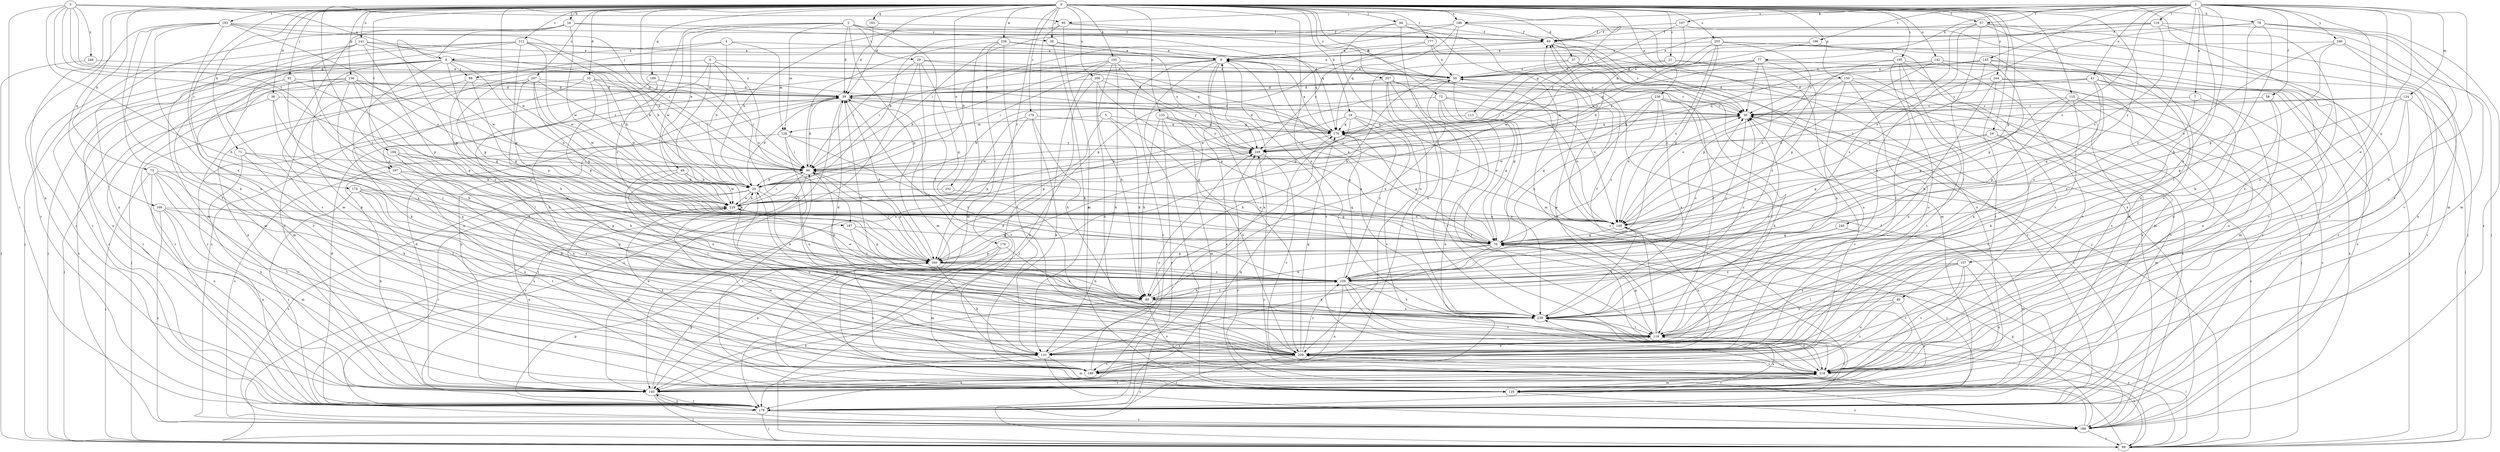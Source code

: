 strict digraph  {
0;
1;
2;
3;
4;
5;
6;
7;
8;
9;
16;
18;
20;
21;
24;
26;
29;
30;
33;
36;
37;
39;
41;
46;
49;
50;
57;
58;
60;
70;
71;
72;
73;
76;
77;
80;
90;
92;
94;
95;
98;
99;
105;
107;
110;
113;
115;
118;
119;
124;
128;
129;
133;
140;
141;
142;
145;
149;
150;
156;
157;
160;
163;
166;
169;
170;
174;
176;
177;
178;
179;
186;
187;
188;
193;
194;
195;
196;
197;
199;
203;
206;
207;
209;
212;
218;
226;
229;
232;
238;
239;
240;
244;
246;
248;
249;
257;
259;
0 -> 16  [label=b];
0 -> 18  [label=b];
0 -> 21  [label=c];
0 -> 24  [label=c];
0 -> 26  [label=c];
0 -> 33  [label=d];
0 -> 36  [label=d];
0 -> 37  [label=d];
0 -> 39  [label=d];
0 -> 57  [label=f];
0 -> 70  [label=g];
0 -> 71  [label=h];
0 -> 72  [label=h];
0 -> 73  [label=h];
0 -> 76  [label=h];
0 -> 90  [label=i];
0 -> 92  [label=j];
0 -> 94  [label=j];
0 -> 105  [label=k];
0 -> 113  [label=l];
0 -> 115  [label=l];
0 -> 133  [label=n];
0 -> 140  [label=n];
0 -> 141  [label=o];
0 -> 142  [label=o];
0 -> 150  [label=p];
0 -> 156  [label=p];
0 -> 163  [label=q];
0 -> 166  [label=q];
0 -> 169  [label=q];
0 -> 174  [label=r];
0 -> 176  [label=r];
0 -> 177  [label=r];
0 -> 178  [label=r];
0 -> 186  [label=s];
0 -> 193  [label=t];
0 -> 194  [label=t];
0 -> 195  [label=t];
0 -> 203  [label=u];
0 -> 206  [label=u];
0 -> 207  [label=u];
0 -> 212  [label=v];
0 -> 218  [label=v];
0 -> 226  [label=w];
0 -> 229  [label=w];
0 -> 232  [label=x];
0 -> 238  [label=x];
0 -> 239  [label=x];
0 -> 240  [label=y];
0 -> 244  [label=y];
0 -> 257  [label=z];
0 -> 259  [label=z];
1 -> 7  [label=a];
1 -> 41  [label=e];
1 -> 46  [label=e];
1 -> 57  [label=f];
1 -> 58  [label=f];
1 -> 77  [label=h];
1 -> 80  [label=h];
1 -> 95  [label=j];
1 -> 107  [label=k];
1 -> 110  [label=k];
1 -> 118  [label=l];
1 -> 124  [label=m];
1 -> 145  [label=o];
1 -> 149  [label=o];
1 -> 157  [label=p];
1 -> 186  [label=s];
1 -> 196  [label=t];
1 -> 209  [label=u];
1 -> 239  [label=x];
1 -> 246  [label=y];
1 -> 259  [label=z];
2 -> 26  [label=c];
2 -> 29  [label=c];
2 -> 30  [label=c];
2 -> 39  [label=d];
2 -> 49  [label=e];
2 -> 119  [label=l];
2 -> 128  [label=m];
2 -> 160  [label=p];
2 -> 229  [label=w];
2 -> 259  [label=z];
3 -> 8  [label=a];
3 -> 80  [label=h];
3 -> 95  [label=j];
3 -> 170  [label=q];
3 -> 179  [label=r];
3 -> 187  [label=s];
3 -> 197  [label=t];
3 -> 248  [label=y];
3 -> 249  [label=y];
4 -> 8  [label=a];
4 -> 9  [label=a];
4 -> 20  [label=b];
4 -> 98  [label=j];
4 -> 128  [label=m];
5 -> 70  [label=g];
5 -> 80  [label=h];
5 -> 128  [label=m];
5 -> 160  [label=p];
5 -> 170  [label=q];
6 -> 50  [label=e];
6 -> 110  [label=k];
6 -> 119  [label=l];
6 -> 140  [label=n];
6 -> 187  [label=s];
6 -> 188  [label=s];
6 -> 209  [label=u];
7 -> 30  [label=c];
7 -> 179  [label=r];
7 -> 259  [label=z];
8 -> 20  [label=b];
8 -> 30  [label=c];
8 -> 70  [label=g];
8 -> 98  [label=j];
8 -> 99  [label=j];
8 -> 110  [label=k];
8 -> 119  [label=l];
8 -> 129  [label=m];
8 -> 140  [label=n];
8 -> 149  [label=o];
8 -> 170  [label=q];
9 -> 50  [label=e];
9 -> 90  [label=i];
9 -> 99  [label=j];
9 -> 179  [label=r];
9 -> 188  [label=s];
9 -> 197  [label=t];
9 -> 209  [label=u];
9 -> 218  [label=v];
16 -> 60  [label=f];
16 -> 129  [label=m];
16 -> 140  [label=n];
16 -> 160  [label=p];
16 -> 170  [label=q];
16 -> 229  [label=w];
18 -> 80  [label=h];
18 -> 149  [label=o];
18 -> 170  [label=q];
18 -> 218  [label=v];
18 -> 229  [label=w];
18 -> 259  [label=z];
20 -> 39  [label=d];
20 -> 80  [label=h];
20 -> 179  [label=r];
20 -> 188  [label=s];
20 -> 209  [label=u];
20 -> 229  [label=w];
21 -> 50  [label=e];
21 -> 90  [label=i];
21 -> 179  [label=r];
21 -> 209  [label=u];
24 -> 70  [label=g];
24 -> 129  [label=m];
24 -> 209  [label=u];
24 -> 249  [label=y];
26 -> 9  [label=a];
26 -> 110  [label=k];
26 -> 249  [label=y];
29 -> 50  [label=e];
29 -> 70  [label=g];
29 -> 90  [label=i];
29 -> 99  [label=j];
29 -> 129  [label=m];
29 -> 149  [label=o];
30 -> 170  [label=q];
30 -> 229  [label=w];
30 -> 259  [label=z];
33 -> 39  [label=d];
33 -> 90  [label=i];
33 -> 99  [label=j];
33 -> 110  [label=k];
33 -> 160  [label=p];
33 -> 229  [label=w];
36 -> 30  [label=c];
36 -> 80  [label=h];
36 -> 99  [label=j];
36 -> 209  [label=u];
37 -> 50  [label=e];
37 -> 119  [label=l];
37 -> 160  [label=p];
37 -> 179  [label=r];
39 -> 30  [label=c];
39 -> 140  [label=n];
39 -> 188  [label=s];
39 -> 218  [label=v];
41 -> 30  [label=c];
41 -> 39  [label=d];
41 -> 70  [label=g];
41 -> 170  [label=q];
41 -> 188  [label=s];
41 -> 209  [label=u];
41 -> 259  [label=z];
46 -> 140  [label=n];
46 -> 199  [label=t];
46 -> 209  [label=u];
46 -> 239  [label=x];
49 -> 20  [label=b];
49 -> 119  [label=l];
49 -> 229  [label=w];
49 -> 239  [label=x];
50 -> 39  [label=d];
50 -> 70  [label=g];
50 -> 188  [label=s];
50 -> 229  [label=w];
57 -> 60  [label=f];
57 -> 99  [label=j];
57 -> 119  [label=l];
57 -> 179  [label=r];
57 -> 218  [label=v];
57 -> 239  [label=x];
57 -> 259  [label=z];
58 -> 30  [label=c];
58 -> 209  [label=u];
58 -> 239  [label=x];
60 -> 9  [label=a];
60 -> 30  [label=c];
60 -> 99  [label=j];
60 -> 129  [label=m];
60 -> 160  [label=p];
70 -> 9  [label=a];
70 -> 30  [label=c];
70 -> 80  [label=h];
70 -> 110  [label=k];
70 -> 160  [label=p];
71 -> 90  [label=i];
71 -> 110  [label=k];
71 -> 140  [label=n];
71 -> 259  [label=z];
72 -> 20  [label=b];
72 -> 30  [label=c];
72 -> 70  [label=g];
72 -> 140  [label=n];
72 -> 149  [label=o];
72 -> 218  [label=v];
73 -> 20  [label=b];
73 -> 99  [label=j];
73 -> 119  [label=l];
73 -> 140  [label=n];
73 -> 199  [label=t];
73 -> 218  [label=v];
76 -> 60  [label=f];
76 -> 110  [label=k];
76 -> 119  [label=l];
76 -> 129  [label=m];
76 -> 149  [label=o];
76 -> 188  [label=s];
76 -> 218  [label=v];
77 -> 30  [label=c];
77 -> 50  [label=e];
77 -> 70  [label=g];
77 -> 149  [label=o];
77 -> 170  [label=q];
77 -> 179  [label=r];
77 -> 249  [label=y];
80 -> 30  [label=c];
80 -> 39  [label=d];
80 -> 50  [label=e];
80 -> 140  [label=n];
80 -> 218  [label=v];
80 -> 239  [label=x];
80 -> 259  [label=z];
90 -> 20  [label=b];
90 -> 30  [label=c];
90 -> 39  [label=d];
90 -> 80  [label=h];
90 -> 140  [label=n];
90 -> 160  [label=p];
90 -> 179  [label=r];
92 -> 39  [label=d];
92 -> 160  [label=p];
92 -> 179  [label=r];
92 -> 199  [label=t];
92 -> 239  [label=x];
94 -> 20  [label=b];
94 -> 60  [label=f];
94 -> 129  [label=m];
94 -> 188  [label=s];
94 -> 209  [label=u];
94 -> 239  [label=x];
95 -> 20  [label=b];
95 -> 60  [label=f];
95 -> 129  [label=m];
95 -> 149  [label=o];
95 -> 179  [label=r];
98 -> 39  [label=d];
98 -> 70  [label=g];
98 -> 140  [label=n];
98 -> 259  [label=z];
99 -> 30  [label=c];
99 -> 119  [label=l];
99 -> 209  [label=u];
99 -> 239  [label=x];
99 -> 249  [label=y];
105 -> 20  [label=b];
105 -> 50  [label=e];
105 -> 80  [label=h];
105 -> 90  [label=i];
105 -> 99  [label=j];
105 -> 110  [label=k];
105 -> 249  [label=y];
107 -> 60  [label=f];
107 -> 129  [label=m];
107 -> 170  [label=q];
107 -> 249  [label=y];
110 -> 9  [label=a];
110 -> 119  [label=l];
110 -> 129  [label=m];
110 -> 179  [label=r];
110 -> 188  [label=s];
113 -> 170  [label=q];
113 -> 239  [label=x];
115 -> 30  [label=c];
115 -> 70  [label=g];
115 -> 110  [label=k];
115 -> 160  [label=p];
115 -> 188  [label=s];
115 -> 218  [label=v];
118 -> 50  [label=e];
118 -> 60  [label=f];
118 -> 99  [label=j];
118 -> 119  [label=l];
118 -> 149  [label=o];
118 -> 170  [label=q];
119 -> 50  [label=e];
119 -> 60  [label=f];
119 -> 70  [label=g];
119 -> 110  [label=k];
119 -> 209  [label=u];
124 -> 30  [label=c];
124 -> 70  [label=g];
124 -> 90  [label=i];
124 -> 99  [label=j];
124 -> 119  [label=l];
124 -> 218  [label=v];
128 -> 90  [label=i];
128 -> 188  [label=s];
128 -> 209  [label=u];
128 -> 249  [label=y];
128 -> 259  [label=z];
129 -> 90  [label=i];
129 -> 119  [label=l];
129 -> 188  [label=s];
129 -> 218  [label=v];
133 -> 70  [label=g];
133 -> 80  [label=h];
133 -> 129  [label=m];
133 -> 170  [label=q];
133 -> 179  [label=r];
133 -> 209  [label=u];
133 -> 249  [label=y];
140 -> 39  [label=d];
140 -> 60  [label=f];
140 -> 99  [label=j];
140 -> 160  [label=p];
140 -> 179  [label=r];
140 -> 188  [label=s];
140 -> 218  [label=v];
141 -> 9  [label=a];
141 -> 20  [label=b];
141 -> 129  [label=m];
141 -> 160  [label=p];
141 -> 179  [label=r];
141 -> 229  [label=w];
141 -> 259  [label=z];
142 -> 50  [label=e];
142 -> 99  [label=j];
142 -> 140  [label=n];
142 -> 149  [label=o];
142 -> 218  [label=v];
142 -> 249  [label=y];
145 -> 20  [label=b];
145 -> 30  [label=c];
145 -> 50  [label=e];
145 -> 70  [label=g];
145 -> 149  [label=o];
145 -> 179  [label=r];
145 -> 218  [label=v];
149 -> 70  [label=g];
149 -> 90  [label=i];
149 -> 179  [label=r];
149 -> 209  [label=u];
150 -> 39  [label=d];
150 -> 99  [label=j];
150 -> 149  [label=o];
150 -> 199  [label=t];
150 -> 209  [label=u];
150 -> 239  [label=x];
156 -> 39  [label=d];
156 -> 70  [label=g];
156 -> 90  [label=i];
156 -> 129  [label=m];
156 -> 179  [label=r];
156 -> 188  [label=s];
156 -> 209  [label=u];
156 -> 259  [label=z];
157 -> 119  [label=l];
157 -> 140  [label=n];
157 -> 199  [label=t];
157 -> 218  [label=v];
157 -> 239  [label=x];
157 -> 259  [label=z];
160 -> 39  [label=d];
160 -> 80  [label=h];
160 -> 90  [label=i];
160 -> 110  [label=k];
160 -> 218  [label=v];
160 -> 249  [label=y];
160 -> 259  [label=z];
163 -> 39  [label=d];
163 -> 60  [label=f];
166 -> 129  [label=m];
166 -> 140  [label=n];
166 -> 149  [label=o];
166 -> 188  [label=s];
166 -> 209  [label=u];
169 -> 39  [label=d];
169 -> 90  [label=i];
169 -> 119  [label=l];
169 -> 179  [label=r];
170 -> 9  [label=a];
170 -> 39  [label=d];
170 -> 70  [label=g];
170 -> 249  [label=y];
174 -> 160  [label=p];
174 -> 179  [label=r];
174 -> 199  [label=t];
174 -> 209  [label=u];
174 -> 229  [label=w];
174 -> 239  [label=x];
176 -> 129  [label=m];
176 -> 140  [label=n];
176 -> 160  [label=p];
176 -> 239  [label=x];
177 -> 9  [label=a];
177 -> 50  [label=e];
177 -> 188  [label=s];
177 -> 249  [label=y];
178 -> 80  [label=h];
178 -> 110  [label=k];
178 -> 160  [label=p];
178 -> 170  [label=q];
178 -> 229  [label=w];
179 -> 30  [label=c];
179 -> 39  [label=d];
179 -> 60  [label=f];
179 -> 99  [label=j];
179 -> 140  [label=n];
179 -> 160  [label=p];
179 -> 170  [label=q];
179 -> 188  [label=s];
179 -> 239  [label=x];
186 -> 20  [label=b];
186 -> 60  [label=f];
186 -> 80  [label=h];
186 -> 90  [label=i];
186 -> 140  [label=n];
186 -> 170  [label=q];
187 -> 70  [label=g];
187 -> 160  [label=p];
187 -> 259  [label=z];
188 -> 30  [label=c];
188 -> 70  [label=g];
188 -> 99  [label=j];
188 -> 249  [label=y];
193 -> 20  [label=b];
193 -> 60  [label=f];
193 -> 90  [label=i];
193 -> 110  [label=k];
193 -> 149  [label=o];
193 -> 179  [label=r];
193 -> 199  [label=t];
193 -> 209  [label=u];
193 -> 239  [label=x];
194 -> 80  [label=h];
194 -> 90  [label=i];
194 -> 110  [label=k];
194 -> 209  [label=u];
195 -> 50  [label=e];
195 -> 119  [label=l];
195 -> 129  [label=m];
195 -> 188  [label=s];
195 -> 199  [label=t];
195 -> 209  [label=u];
195 -> 259  [label=z];
196 -> 9  [label=a];
196 -> 20  [label=b];
196 -> 209  [label=u];
197 -> 20  [label=b];
197 -> 140  [label=n];
197 -> 199  [label=t];
197 -> 239  [label=x];
199 -> 30  [label=c];
199 -> 229  [label=w];
199 -> 249  [label=y];
203 -> 9  [label=a];
203 -> 70  [label=g];
203 -> 129  [label=m];
203 -> 149  [label=o];
203 -> 160  [label=p];
203 -> 218  [label=v];
203 -> 229  [label=w];
206 -> 30  [label=c];
206 -> 39  [label=d];
206 -> 70  [label=g];
206 -> 140  [label=n];
206 -> 209  [label=u];
206 -> 249  [label=y];
207 -> 39  [label=d];
207 -> 70  [label=g];
207 -> 80  [label=h];
207 -> 90  [label=i];
207 -> 160  [label=p];
207 -> 179  [label=r];
207 -> 229  [label=w];
209 -> 20  [label=b];
209 -> 39  [label=d];
209 -> 170  [label=q];
209 -> 179  [label=r];
209 -> 199  [label=t];
209 -> 218  [label=v];
209 -> 259  [label=z];
212 -> 9  [label=a];
212 -> 20  [label=b];
212 -> 50  [label=e];
212 -> 70  [label=g];
212 -> 99  [label=j];
212 -> 179  [label=r];
212 -> 218  [label=v];
212 -> 229  [label=w];
218 -> 129  [label=m];
218 -> 140  [label=n];
218 -> 239  [label=x];
226 -> 9  [label=a];
226 -> 90  [label=i];
226 -> 129  [label=m];
226 -> 140  [label=n];
226 -> 170  [label=q];
226 -> 199  [label=t];
229 -> 20  [label=b];
229 -> 90  [label=i];
229 -> 129  [label=m];
229 -> 140  [label=n];
229 -> 149  [label=o];
229 -> 199  [label=t];
232 -> 70  [label=g];
232 -> 229  [label=w];
238 -> 30  [label=c];
238 -> 70  [label=g];
238 -> 110  [label=k];
238 -> 119  [label=l];
238 -> 149  [label=o];
238 -> 170  [label=q];
238 -> 239  [label=x];
238 -> 259  [label=z];
239 -> 9  [label=a];
239 -> 30  [label=c];
239 -> 39  [label=d];
239 -> 119  [label=l];
239 -> 149  [label=o];
240 -> 70  [label=g];
240 -> 129  [label=m];
240 -> 259  [label=z];
244 -> 39  [label=d];
244 -> 80  [label=h];
244 -> 129  [label=m];
244 -> 209  [label=u];
244 -> 218  [label=v];
246 -> 9  [label=a];
246 -> 70  [label=g];
246 -> 140  [label=n];
246 -> 149  [label=o];
246 -> 218  [label=v];
248 -> 50  [label=e];
248 -> 99  [label=j];
249 -> 90  [label=i];
249 -> 218  [label=v];
257 -> 39  [label=d];
257 -> 119  [label=l];
257 -> 149  [label=o];
257 -> 199  [label=t];
257 -> 218  [label=v];
257 -> 239  [label=x];
259 -> 30  [label=c];
259 -> 80  [label=h];
259 -> 99  [label=j];
259 -> 140  [label=n];
259 -> 170  [label=q];
259 -> 218  [label=v];
259 -> 229  [label=w];
259 -> 239  [label=x];
}
